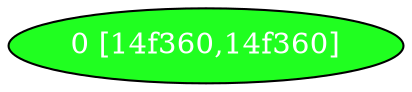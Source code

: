 diGraph libnss3{
	libnss3_0  [style=filled fillcolor="#20FF20" fontcolor="#ffffff" shape=oval label="0 [14f360,14f360]"]


}